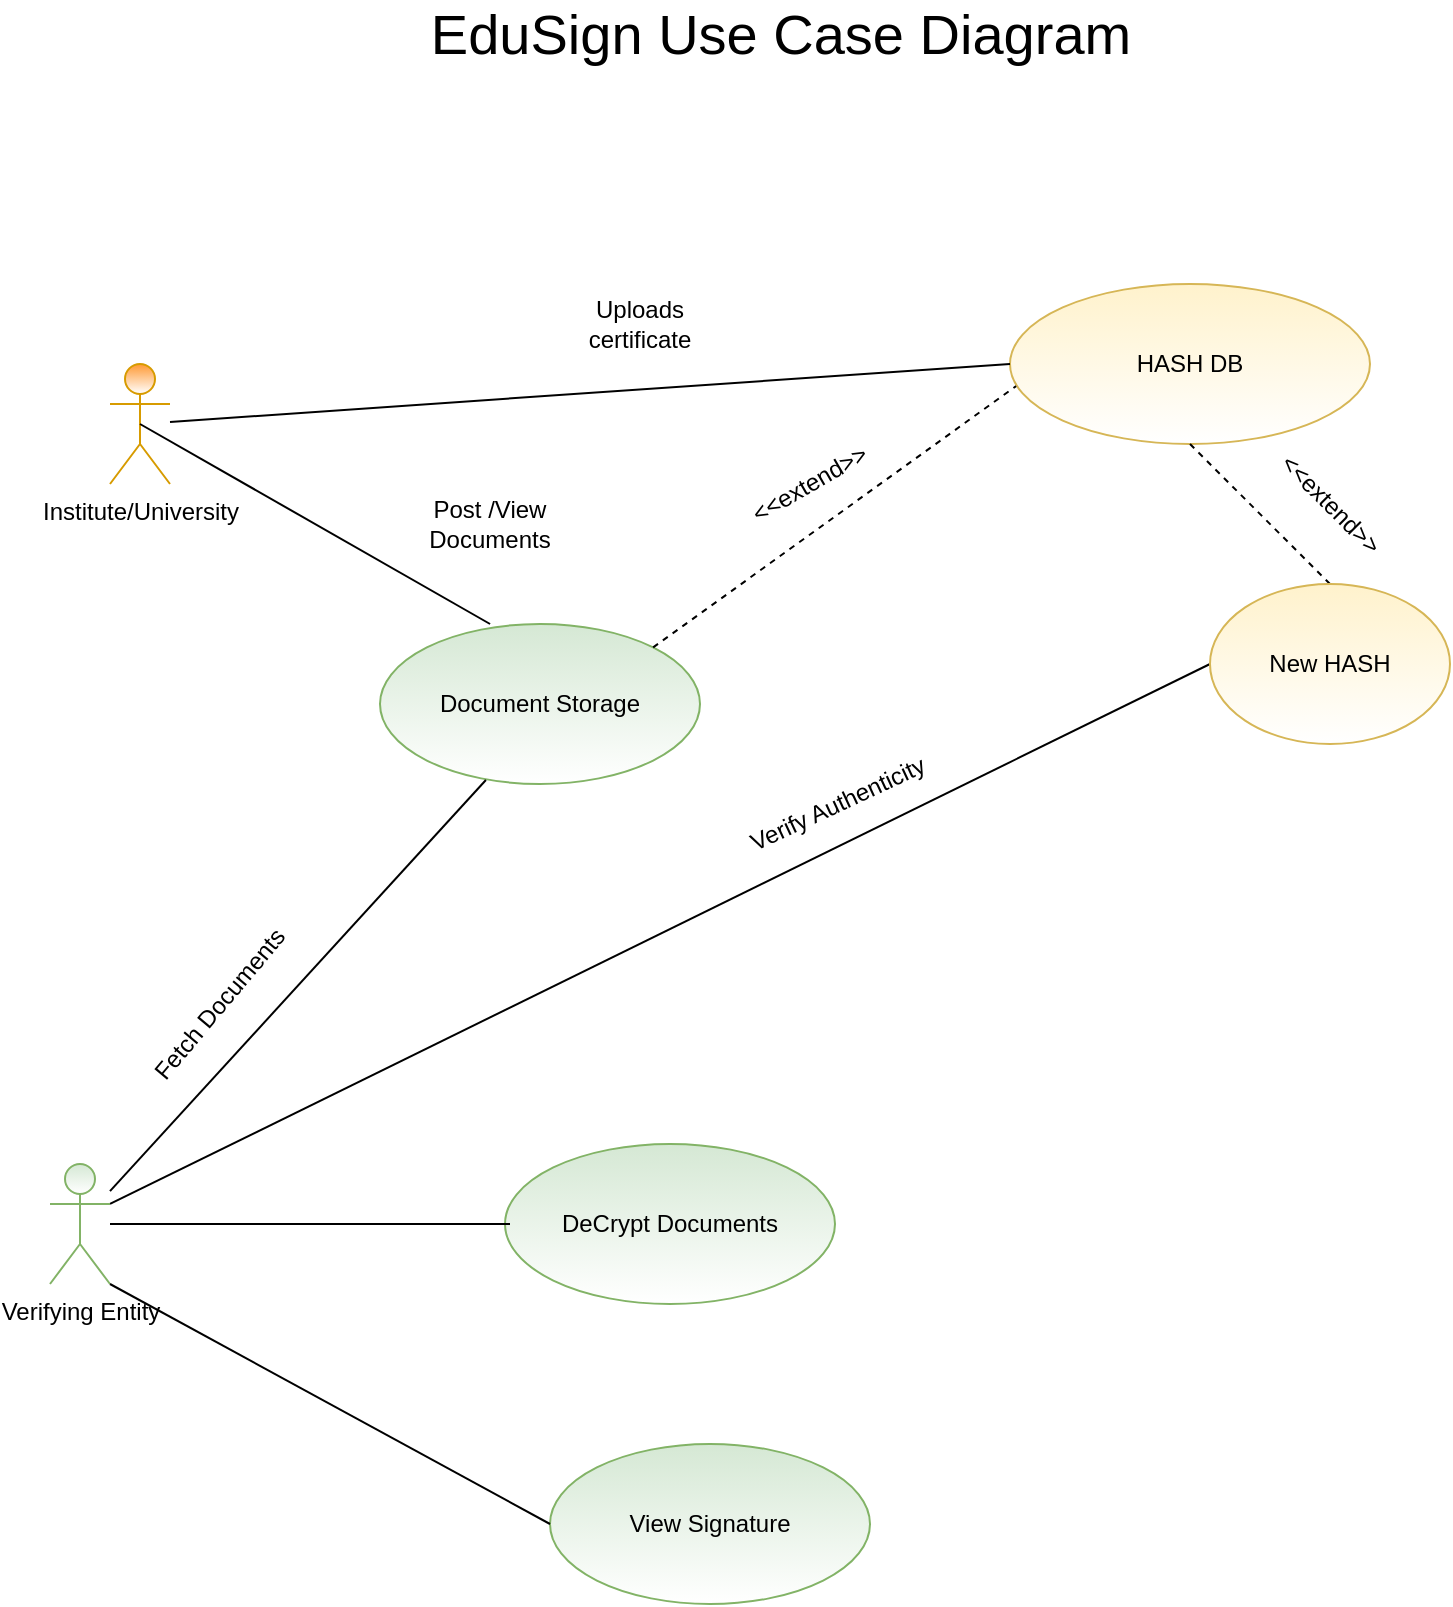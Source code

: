 <mxfile version="12.7.9" type="device" pages="4"><diagram id="_osW3WTzRX-VgJZkNWje" name="Page-1"><mxGraphModel dx="1609" dy="437" grid="1" gridSize="10" guides="1" tooltips="1" connect="1" arrows="1" fold="1" page="1" pageScale="1" pageWidth="827" pageHeight="1169" math="0" shadow="0"><root><mxCell id="0"/><mxCell id="1" parent="0"/><mxCell id="pSor9TjA0f9D4YMPtBVh-16" value="" style="endArrow=none;html=1;entryX=1;entryY=0.333;entryDx=0;entryDy=0;entryPerimeter=0;exitX=0;exitY=0.5;exitDx=0;exitDy=0;" parent="1" source="1MUd4h6vs6kMVve4LbgP-9" target="pSor9TjA0f9D4YMPtBVh-1" edge="1"><mxGeometry width="50" height="50" relative="1" as="geometry"><mxPoint x="760" y="460" as="sourcePoint"/><mxPoint x="260" y="140" as="targetPoint"/></mxGeometry></mxCell><mxCell id="pSor9TjA0f9D4YMPtBVh-1" value="Verifying Entity" style="shape=umlActor;verticalLabelPosition=bottom;labelBackgroundColor=#ffffff;verticalAlign=top;html=1;outlineConnect=0;fillColor=#d5e8d4;strokeColor=#82b366;gradientColor=#ffffff;" parent="1" vertex="1"><mxGeometry x="20" y="670" width="30" height="60" as="geometry"/></mxCell><mxCell id="pSor9TjA0f9D4YMPtBVh-2" value="Institute/University" style="shape=umlActor;verticalLabelPosition=bottom;labelBackgroundColor=#ffffff;verticalAlign=top;html=1;outlineConnect=0;fillColor=#FF9933;strokeColor=#d79b00;gradientColor=#ffffff;" parent="1" vertex="1"><mxGeometry x="50" y="270" width="30" height="60" as="geometry"/></mxCell><mxCell id="pSor9TjA0f9D4YMPtBVh-4" value="" style="ellipse;whiteSpace=wrap;html=1;fillColor=#d5e8d4;strokeColor=#82b366;gradientColor=#ffffff;" parent="1" vertex="1"><mxGeometry x="185" y="400" width="160" height="80" as="geometry"/></mxCell><mxCell id="pSor9TjA0f9D4YMPtBVh-6" value="" style="endArrow=none;html=1;entryX=0.331;entryY=0.975;entryDx=0;entryDy=0;entryPerimeter=0;" parent="1" source="pSor9TjA0f9D4YMPtBVh-1" target="pSor9TjA0f9D4YMPtBVh-4" edge="1"><mxGeometry width="50" height="50" relative="1" as="geometry"><mxPoint x="130" y="200" as="sourcePoint"/><mxPoint x="180" y="150" as="targetPoint"/></mxGeometry></mxCell><mxCell id="pSor9TjA0f9D4YMPtBVh-7" value="" style="endArrow=none;html=1;exitX=0.5;exitY=0.5;exitDx=0;exitDy=0;exitPerimeter=0;entryX=0.344;entryY=0;entryDx=0;entryDy=0;entryPerimeter=0;" parent="1" source="pSor9TjA0f9D4YMPtBVh-2" target="pSor9TjA0f9D4YMPtBVh-4" edge="1"><mxGeometry width="50" height="50" relative="1" as="geometry"><mxPoint x="90" y="410" as="sourcePoint"/><mxPoint x="180" y="230" as="targetPoint"/></mxGeometry></mxCell><mxCell id="pSor9TjA0f9D4YMPtBVh-8" value="Document Storage" style="text;html=1;strokeColor=none;fillColor=none;align=center;verticalAlign=middle;whiteSpace=wrap;rounded=0;" parent="1" vertex="1"><mxGeometry x="210" y="430" width="110" height="20" as="geometry"/></mxCell><mxCell id="pSor9TjA0f9D4YMPtBVh-9" value="Fetch Documents" style="text;html=1;strokeColor=none;fillColor=none;align=center;verticalAlign=middle;whiteSpace=wrap;rounded=0;rotation=-50;" parent="1" vertex="1"><mxGeometry x="35" y="580" width="140" height="20" as="geometry"/></mxCell><mxCell id="pSor9TjA0f9D4YMPtBVh-10" value="Post /View Documents" style="text;html=1;strokeColor=none;fillColor=none;align=center;verticalAlign=middle;whiteSpace=wrap;rounded=0;" parent="1" vertex="1"><mxGeometry x="180" y="340" width="120" height="20" as="geometry"/></mxCell><mxCell id="pSor9TjA0f9D4YMPtBVh-17" value="Verify Authenticity" style="text;html=1;strokeColor=none;fillColor=none;align=center;verticalAlign=middle;whiteSpace=wrap;rounded=0;rotation=-25;" parent="1" vertex="1"><mxGeometry x="354" y="480" width="120" height="20" as="geometry"/></mxCell><mxCell id="pSor9TjA0f9D4YMPtBVh-18" value="HASH DB" style="ellipse;whiteSpace=wrap;html=1;fillColor=#fff2cc;strokeColor=#d6b656;gradientColor=#ffffff;" parent="1" vertex="1"><mxGeometry x="500" y="230" width="180" height="80" as="geometry"/></mxCell><mxCell id="pSor9TjA0f9D4YMPtBVh-21" value="" style="endArrow=none;dashed=1;html=1;exitX=1;exitY=0;exitDx=0;exitDy=0;entryX=0.017;entryY=0.638;entryDx=0;entryDy=0;entryPerimeter=0;" parent="1" source="pSor9TjA0f9D4YMPtBVh-4" target="pSor9TjA0f9D4YMPtBVh-18" edge="1"><mxGeometry width="50" height="50" relative="1" as="geometry"><mxPoint x="330" y="320" as="sourcePoint"/><mxPoint x="420" y="279" as="targetPoint"/></mxGeometry></mxCell><mxCell id="pSor9TjA0f9D4YMPtBVh-22" value="&amp;lt;&amp;lt;extend&amp;gt;&amp;gt;" style="text;html=1;align=center;verticalAlign=middle;resizable=0;points=[];autosize=1;rotation=45;" parent="1" vertex="1"><mxGeometry x="620" y="330" width="80" height="20" as="geometry"/></mxCell><mxCell id="pSor9TjA0f9D4YMPtBVh-23" value="" style="endArrow=none;html=1;entryX=0;entryY=0.5;entryDx=0;entryDy=0;" parent="1" source="pSor9TjA0f9D4YMPtBVh-2" target="pSor9TjA0f9D4YMPtBVh-18" edge="1"><mxGeometry width="50" height="50" relative="1" as="geometry"><mxPoint x="90" y="420" as="sourcePoint"/><mxPoint x="250" y="420" as="targetPoint"/></mxGeometry></mxCell><mxCell id="pSor9TjA0f9D4YMPtBVh-24" value="Uploads certificate" style="text;html=1;strokeColor=none;fillColor=none;align=center;verticalAlign=middle;whiteSpace=wrap;rounded=0;rotation=0;" parent="1" vertex="1"><mxGeometry x="270" y="240" width="90" height="20" as="geometry"/></mxCell><mxCell id="pSor9TjA0f9D4YMPtBVh-26" value="" style="endArrow=none;dashed=1;html=1;entryX=0.5;entryY=1;entryDx=0;entryDy=0;exitX=0.5;exitY=0;exitDx=0;exitDy=0;" parent="1" source="1MUd4h6vs6kMVve4LbgP-9" target="pSor9TjA0f9D4YMPtBVh-18" edge="1"><mxGeometry width="50" height="50" relative="1" as="geometry"><mxPoint x="300" y="200" as="sourcePoint"/><mxPoint x="622.98" y="598" as="targetPoint"/></mxGeometry></mxCell><mxCell id="pSor9TjA0f9D4YMPtBVh-28" value="&amp;lt;&amp;lt;extend&amp;gt;&amp;gt;" style="text;html=1;strokeColor=none;fillColor=none;align=center;verticalAlign=middle;whiteSpace=wrap;rounded=0;rotation=-30;" parent="1" vertex="1"><mxGeometry x="380" y="320" width="40" height="20" as="geometry"/></mxCell><mxCell id="pSor9TjA0f9D4YMPtBVh-49" value="" style="ellipse;whiteSpace=wrap;html=1;fillColor=#d5e8d4;strokeColor=#82b366;gradientColor=#ffffff;" parent="1" vertex="1"><mxGeometry x="247.5" y="660" width="165" height="80" as="geometry"/></mxCell><mxCell id="pSor9TjA0f9D4YMPtBVh-50" value="DeCrypt Documents" style="text;html=1;strokeColor=none;fillColor=none;align=center;verticalAlign=middle;whiteSpace=wrap;rounded=0;" parent="1" vertex="1"><mxGeometry x="250" y="690" width="160" height="20" as="geometry"/></mxCell><mxCell id="pSor9TjA0f9D4YMPtBVh-51" value="" style="endArrow=none;html=1;entryX=0;entryY=0.5;entryDx=0;entryDy=0;" parent="1" source="pSor9TjA0f9D4YMPtBVh-1" target="pSor9TjA0f9D4YMPtBVh-50" edge="1"><mxGeometry width="50" height="50" relative="1" as="geometry"><mxPoint x="120" y="750" as="sourcePoint"/><mxPoint x="170" y="700" as="targetPoint"/></mxGeometry></mxCell><mxCell id="pSor9TjA0f9D4YMPtBVh-54" value="" style="ellipse;whiteSpace=wrap;html=1;fillColor=#d5e8d4;strokeColor=#82b366;gradientColor=#ffffff;" parent="1" vertex="1"><mxGeometry x="270" y="810" width="160" height="80" as="geometry"/></mxCell><mxCell id="pSor9TjA0f9D4YMPtBVh-55" value="View Signature" style="text;html=1;strokeColor=none;fillColor=none;align=center;verticalAlign=middle;whiteSpace=wrap;rounded=0;" parent="1" vertex="1"><mxGeometry x="280" y="840" width="140" height="20" as="geometry"/></mxCell><mxCell id="pSor9TjA0f9D4YMPtBVh-57" value="" style="endArrow=none;html=1;exitX=1;exitY=1;exitDx=0;exitDy=0;exitPerimeter=0;entryX=0;entryY=0.5;entryDx=0;entryDy=0;" parent="1" source="pSor9TjA0f9D4YMPtBVh-1" target="pSor9TjA0f9D4YMPtBVh-54" edge="1"><mxGeometry width="50" height="50" relative="1" as="geometry"><mxPoint x="130" y="840" as="sourcePoint"/><mxPoint x="180" y="790" as="targetPoint"/></mxGeometry></mxCell><mxCell id="1MUd4h6vs6kMVve4LbgP-6" value="&lt;font style=&quot;font-size: 28px&quot;&gt;EduSign Use Case Diagram&lt;/font&gt;" style="text;html=1;align=center;verticalAlign=middle;resizable=0;points=[];autosize=1;" parent="1" vertex="1"><mxGeometry x="200" y="90" width="370" height="30" as="geometry"/></mxCell><mxCell id="1MUd4h6vs6kMVve4LbgP-9" value="New HASH" style="ellipse;whiteSpace=wrap;html=1;fillColor=#fff2cc;strokeColor=#d6b656;gradientColor=#ffffff;" parent="1" vertex="1"><mxGeometry x="600" y="380" width="120" height="80" as="geometry"/></mxCell></root></mxGraphModel></diagram><diagram name="Page-1" id="_weCE_HfdNLAAfiNFMEu"><mxGraphModel dx="932" dy="559" grid="1" gridSize="10" guides="1" tooltips="1" connect="1" arrows="1" fold="1" page="1" pageScale="1" pageWidth="827" pageHeight="1169" background="#ffffff" math="0" shadow="0"><root><mxCell id="0"/><mxCell id="1" parent="0"/><mxCell id="6e0c8c40b5770093-6" value="" style="group" parent="1" vertex="1" connectable="0"><mxGeometry x="465.5" y="174.5" width="130" height="70" as="geometry"/></mxCell><mxCell id="6e0c8c40b5770093-4" value="package" style="shape=folder;fontStyle=1;spacingTop=10;tabWidth=50;tabHeight=17;tabPosition=left;html=1;rounded=0;shadow=0;comic=0;labelBackgroundColor=none;strokeWidth=1;fontFamily=Verdana;fontSize=10;align=center;" parent="6e0c8c40b5770093-6" vertex="1"><mxGeometry width="130" height="70" as="geometry"/></mxCell><mxCell id="6e0c8c40b5770093-5" value="" style="triangle;whiteSpace=wrap;html=1;rounded=0;shadow=0;comic=0;labelBackgroundColor=none;strokeWidth=1;fontFamily=Verdana;fontSize=10;align=center;rotation=-90;" parent="6e0c8c40b5770093-6" vertex="1"><mxGeometry x="100" y="25" width="15" height="20" as="geometry"/></mxCell><mxCell id="6e0c8c40b5770093-7" value="" style="group" parent="1" vertex="1" connectable="0"><mxGeometry x="765.5" y="174.5" width="130" height="70" as="geometry"/></mxCell><mxCell id="6e0c8c40b5770093-8" value="package" style="shape=folder;fontStyle=1;spacingTop=10;tabWidth=50;tabHeight=17;tabPosition=left;html=1;rounded=0;shadow=0;comic=0;labelBackgroundColor=none;strokeWidth=1;fontFamily=Verdana;fontSize=10;align=center;" parent="6e0c8c40b5770093-7" vertex="1"><mxGeometry width="130" height="70" as="geometry"/></mxCell><mxCell id="6e0c8c40b5770093-9" value="" style="triangle;whiteSpace=wrap;html=1;rounded=0;shadow=0;comic=0;labelBackgroundColor=none;strokeWidth=1;fontFamily=Verdana;fontSize=10;align=center;rotation=-90;" parent="6e0c8c40b5770093-7" vertex="1"><mxGeometry x="100" y="25" width="15" height="20" as="geometry"/></mxCell><mxCell id="6e0c8c40b5770093-18" value="" style="group" parent="1" vertex="1" connectable="0"><mxGeometry x="361.5" y="294.5" width="280" height="130" as="geometry"/></mxCell><mxCell id="6e0c8c40b5770093-11" value="" style="shape=folder;fontStyle=1;spacingTop=10;tabWidth=123;tabHeight=24;tabPosition=left;html=1;rounded=0;shadow=0;comic=0;labelBackgroundColor=none;strokeWidth=1;fontFamily=Verdana;fontSize=10;align=center;" parent="6e0c8c40b5770093-18" vertex="1"><mxGeometry width="280" height="130" as="geometry"/></mxCell><mxCell id="6e0c8c40b5770093-13" value="" style="triangle;whiteSpace=wrap;html=1;rounded=0;shadow=0;comic=0;labelBackgroundColor=none;strokeWidth=1;fontFamily=Verdana;fontSize=10;align=center;rotation=-90;" parent="6e0c8c40b5770093-18" vertex="1"><mxGeometry x="96" y="2" width="15" height="20" as="geometry"/></mxCell><mxCell id="6e0c8c40b5770093-15" value="package" style="shape=folder;fontStyle=1;spacingTop=10;tabWidth=50;tabHeight=17;tabPosition=left;html=1;rounded=0;shadow=0;comic=0;labelBackgroundColor=none;strokeWidth=1;fontFamily=Verdana;fontSize=10;align=center;" parent="6e0c8c40b5770093-18" vertex="1"><mxGeometry x="18" y="40" width="112" height="70" as="geometry"/></mxCell><mxCell id="6e0c8c40b5770093-17" value="package" style="shape=folder;fontStyle=1;spacingTop=10;tabWidth=50;tabHeight=17;tabPosition=left;html=1;rounded=0;shadow=0;comic=0;labelBackgroundColor=none;strokeWidth=1;fontFamily=Verdana;fontSize=10;align=center;" parent="6e0c8c40b5770093-18" vertex="1"><mxGeometry x="148" y="40" width="112" height="70" as="geometry"/></mxCell><mxCell id="6e0c8c40b5770093-19" value="" style="group" parent="1" vertex="1" connectable="0"><mxGeometry x="685.5" y="298.5" width="280" height="130" as="geometry"/></mxCell><mxCell id="6e0c8c40b5770093-20" value="" style="shape=folder;fontStyle=1;spacingTop=10;tabWidth=123;tabHeight=24;tabPosition=left;html=1;rounded=0;shadow=0;comic=0;labelBackgroundColor=none;strokeWidth=1;fontFamily=Verdana;fontSize=10;align=center;" parent="6e0c8c40b5770093-19" vertex="1"><mxGeometry width="280" height="130" as="geometry"/></mxCell><mxCell id="6e0c8c40b5770093-21" value="" style="triangle;whiteSpace=wrap;html=1;rounded=0;shadow=0;comic=0;labelBackgroundColor=none;strokeWidth=1;fontFamily=Verdana;fontSize=10;align=center;rotation=-90;" parent="6e0c8c40b5770093-19" vertex="1"><mxGeometry x="96" y="2" width="15" height="20" as="geometry"/></mxCell><mxCell id="6e0c8c40b5770093-22" value="package" style="shape=folder;fontStyle=1;spacingTop=10;tabWidth=50;tabHeight=17;tabPosition=left;html=1;rounded=0;shadow=0;comic=0;labelBackgroundColor=none;strokeWidth=1;fontFamily=Verdana;fontSize=10;align=center;" parent="6e0c8c40b5770093-19" vertex="1"><mxGeometry x="18" y="40" width="112" height="70" as="geometry"/></mxCell><mxCell id="6e0c8c40b5770093-23" value="package" style="shape=folder;fontStyle=1;spacingTop=10;tabWidth=50;tabHeight=17;tabPosition=left;html=1;rounded=0;shadow=0;comic=0;labelBackgroundColor=none;strokeWidth=1;fontFamily=Verdana;fontSize=10;align=center;" parent="6e0c8c40b5770093-19" vertex="1"><mxGeometry x="148" y="40" width="112" height="70" as="geometry"/></mxCell><mxCell id="6e0c8c40b5770093-30" value="" style="group" parent="1" vertex="1" connectable="0"><mxGeometry x="1045.5" y="294.5" width="230" height="480" as="geometry"/></mxCell><mxCell id="6e0c8c40b5770093-24" value="" style="group" parent="6e0c8c40b5770093-30" vertex="1" connectable="0"><mxGeometry width="230" height="480" as="geometry"/></mxCell><mxCell id="6e0c8c40b5770093-25" value="" style="shape=folder;fontStyle=1;spacingTop=10;tabWidth=123;tabHeight=24;tabPosition=left;html=1;rounded=0;shadow=0;comic=0;labelBackgroundColor=none;strokeWidth=1;fontFamily=Verdana;fontSize=10;align=center;" parent="6e0c8c40b5770093-24" vertex="1"><mxGeometry width="230" height="480" as="geometry"/></mxCell><mxCell id="6e0c8c40b5770093-29" value="" style="triangle;whiteSpace=wrap;html=1;rounded=0;shadow=0;comic=0;labelBackgroundColor=none;strokeWidth=1;fontFamily=Verdana;fontSize=10;align=center;rotation=-90;" parent="6e0c8c40b5770093-24" vertex="1"><mxGeometry x="100" y="2" width="15" height="20" as="geometry"/></mxCell><mxCell id="6e0c8c40b5770093-27" value="package" style="shape=folder;fontStyle=1;spacingTop=10;tabWidth=50;tabHeight=17;tabPosition=left;html=1;rounded=0;shadow=0;comic=0;labelBackgroundColor=none;strokeWidth=1;fontFamily=Verdana;fontSize=10;align=center;" parent="6e0c8c40b5770093-24" vertex="1"><mxGeometry x="59" y="79" width="112" height="70" as="geometry"/></mxCell><mxCell id="6e0c8c40b5770093-31" value="package" style="shape=folder;fontStyle=1;spacingTop=10;tabWidth=50;tabHeight=17;tabPosition=left;html=1;rounded=0;shadow=0;comic=0;labelBackgroundColor=none;strokeWidth=1;fontFamily=Verdana;fontSize=10;align=center;" parent="6e0c8c40b5770093-24" vertex="1"><mxGeometry x="59" y="205" width="112" height="70" as="geometry"/></mxCell><mxCell id="6e0c8c40b5770093-28" value="package" style="shape=folder;fontStyle=1;spacingTop=10;tabWidth=50;tabHeight=17;tabPosition=left;html=1;rounded=0;shadow=0;comic=0;labelBackgroundColor=none;strokeWidth=1;fontFamily=Verdana;fontSize=10;align=center;" parent="6e0c8c40b5770093-24" vertex="1"><mxGeometry x="59" y="340" width="112" height="70" as="geometry"/></mxCell><mxCell id="6e0c8c40b5770093-67" style="edgeStyle=none;rounded=0;html=1;entryX=0.43;entryY=0.173;entryPerimeter=0;dashed=1;labelBackgroundColor=none;startFill=0;endArrow=open;endFill=0;endSize=10;fontFamily=Verdana;fontSize=10;" parent="1" target="6e0c8c40b5770093-47" edge="1"><mxGeometry relative="1" as="geometry"><mxPoint x="696.969" y="714.5" as="sourcePoint"/></mxGeometry></mxCell><mxCell id="6e0c8c40b5770093-71" style="edgeStyle=elbowEdgeStyle;rounded=0;html=1;dashed=1;labelBackgroundColor=none;startFill=0;endArrow=open;endFill=0;endSize=10;fontFamily=Verdana;fontSize=10;elbow=vertical;" parent="1" target="6e0c8c40b5770093-25" edge="1"><mxGeometry relative="1" as="geometry"><mxPoint x="955.5" y="594.667" as="sourcePoint"/></mxGeometry></mxCell><mxCell id="6e0c8c40b5770093-64" style="edgeStyle=elbowEdgeStyle;rounded=0;html=1;entryX=0.559;entryY=0.251;entryPerimeter=0;dashed=1;labelBackgroundColor=none;startFill=0;endArrow=open;endFill=0;endSize=10;fontFamily=Verdana;fontSize=10;" parent="1" source="6e0c8c40b5770093-42" target="6e0c8c40b5770093-44" edge="1"><mxGeometry relative="1" as="geometry"/></mxCell><mxCell id="6e0c8c40b5770093-65" style="edgeStyle=none;rounded=0;html=1;dashed=1;labelBackgroundColor=none;startFill=0;endArrow=open;endFill=0;endSize=10;fontFamily=Verdana;fontSize=10;entryX=-0.003;entryY=0.411;entryPerimeter=0;" parent="1" source="6e0c8c40b5770093-42" target="6e0c8c40b5770093-45" edge="1"><mxGeometry relative="1" as="geometry"/></mxCell><mxCell id="6e0c8c40b5770093-66" style="edgeStyle=none;rounded=0;html=1;dashed=1;labelBackgroundColor=none;startFill=0;endArrow=open;endFill=0;endSize=10;fontFamily=Verdana;fontSize=10;entryX=1.013;entryY=0.444;entryPerimeter=0;" parent="1" source="6e0c8c40b5770093-42" target="6e0c8c40b5770093-43" edge="1"><mxGeometry relative="1" as="geometry"/></mxCell><mxCell id="6e0c8c40b5770093-42" value="package" style="shape=folder;fontStyle=1;spacingTop=10;tabWidth=50;tabHeight=17;tabPosition=left;html=1;rounded=0;shadow=0;comic=0;labelBackgroundColor=none;strokeColor=#000000;strokeWidth=1;fillColor=#ffffff;fontFamily=Verdana;fontSize=10;fontColor=#000000;align=center;" parent="1" vertex="1"><mxGeometry x="647.5" y="524.5" width="112" height="70" as="geometry"/></mxCell><mxCell id="6e0c8c40b5770093-43" value="package" style="shape=folder;fontStyle=1;spacingTop=10;tabWidth=50;tabHeight=17;tabPosition=left;html=1;rounded=0;shadow=0;comic=0;labelBackgroundColor=none;strokeColor=#000000;strokeWidth=1;fillColor=#ffffff;fontFamily=Verdana;fontSize=10;fontColor=#000000;align=center;" parent="1" vertex="1"><mxGeometry x="483.5" y="624.5" width="112" height="70" as="geometry"/></mxCell><mxCell id="6e0c8c40b5770093-44" value="package" style="shape=folder;fontStyle=1;spacingTop=10;tabWidth=50;tabHeight=17;tabPosition=left;html=1;rounded=0;shadow=0;comic=0;labelBackgroundColor=none;strokeColor=#000000;strokeWidth=1;fillColor=#ffffff;fontFamily=Verdana;fontSize=10;fontColor=#000000;align=center;" parent="1" vertex="1"><mxGeometry x="647.5" y="624.5" width="112" height="70" as="geometry"/></mxCell><mxCell id="6e0c8c40b5770093-45" value="package" style="shape=folder;fontStyle=1;spacingTop=10;tabWidth=50;tabHeight=17;tabPosition=left;html=1;rounded=0;shadow=0;comic=0;labelBackgroundColor=none;strokeColor=#000000;strokeWidth=1;fillColor=#ffffff;fontFamily=Verdana;fontSize=10;fontColor=#000000;align=center;" parent="1" vertex="1"><mxGeometry x="799.5" y="624.5" width="112" height="70" as="geometry"/></mxCell><mxCell id="6e0c8c40b5770093-68" style="edgeStyle=elbowEdgeStyle;rounded=0;html=1;entryX=0.628;entryY=0.26;entryPerimeter=0;dashed=1;labelBackgroundColor=none;startFill=0;endArrow=open;endFill=0;endSize=10;fontFamily=Verdana;fontSize=10;" parent="1" source="6e0c8c40b5770093-47" target="6e0c8c40b5770093-53" edge="1"><mxGeometry relative="1" as="geometry"/></mxCell><mxCell id="6e0c8c40b5770093-69" style="edgeStyle=elbowEdgeStyle;rounded=0;html=1;entryX=0.643;entryY=0.246;entryPerimeter=0;dashed=1;labelBackgroundColor=none;startFill=0;endArrow=open;endFill=0;endSize=10;fontFamily=Verdana;fontSize=10;" parent="1" source="6e0c8c40b5770093-47" target="6e0c8c40b5770093-56" edge="1"><mxGeometry relative="1" as="geometry"/></mxCell><mxCell id="6e0c8c40b5770093-70" style="edgeStyle=none;rounded=0;html=1;dashed=1;labelBackgroundColor=none;startFill=0;endArrow=open;endFill=0;endSize=10;fontFamily=Verdana;fontSize=10;exitX=1.003;exitY=0.363;exitPerimeter=0;" parent="1" source="6e0c8c40b5770093-47" target="6e0c8c40b5770093-25" edge="1"><mxGeometry relative="1" as="geometry"/></mxCell><mxCell id="6e0c8c40b5770093-47" value="" style="shape=folder;fontStyle=1;spacingTop=10;tabWidth=123;tabHeight=24;tabPosition=left;html=1;rounded=0;shadow=0;comic=0;labelBackgroundColor=none;strokeWidth=1;fontFamily=Verdana;fontSize=10;align=center;" parent="1" vertex="1"><mxGeometry x="553.5" y="774.5" width="332" height="130" as="geometry"/></mxCell><mxCell id="6e0c8c40b5770093-48" value="" style="triangle;whiteSpace=wrap;html=1;rounded=0;shadow=0;comic=0;labelBackgroundColor=none;strokeWidth=1;fontFamily=Verdana;fontSize=10;align=center;rotation=-90;" parent="1" vertex="1"><mxGeometry x="649.5" y="776.5" width="15" height="20" as="geometry"/></mxCell><mxCell id="6e0c8c40b5770093-49" value="package" style="shape=folder;fontStyle=1;spacingTop=10;tabWidth=50;tabHeight=17;tabPosition=left;html=1;rounded=0;shadow=0;comic=0;labelBackgroundColor=none;strokeWidth=1;fontFamily=Verdana;fontSize=10;align=center;" parent="1" vertex="1"><mxGeometry x="571.5" y="814.5" width="112" height="70" as="geometry"/></mxCell><mxCell id="6e0c8c40b5770093-50" value="package" style="shape=folder;fontStyle=1;spacingTop=10;tabWidth=50;tabHeight=17;tabPosition=left;html=1;rounded=0;shadow=0;comic=0;labelBackgroundColor=none;strokeWidth=1;fontFamily=Verdana;fontSize=10;align=center;" parent="1" vertex="1"><mxGeometry x="740.5" y="814.5" width="112" height="70" as="geometry"/></mxCell><mxCell id="6e0c8c40b5770093-51" value="" style="triangle;whiteSpace=wrap;html=1;rounded=0;shadow=0;comic=0;labelBackgroundColor=none;strokeColor=#000000;strokeWidth=1;fillColor=#ffffff;fontFamily=Verdana;fontSize=10;fontColor=#000000;align=center;rotation=-90;" parent="1" vertex="1"><mxGeometry x="538.5" y="476.5" width="15" height="20" as="geometry"/></mxCell><mxCell id="6e0c8c40b5770093-52" value="" style="group" parent="1" vertex="1" connectable="0"><mxGeometry x="576.5" y="954.569" width="130" height="70" as="geometry"/></mxCell><mxCell id="6e0c8c40b5770093-53" value="package" style="shape=folder;fontStyle=1;spacingTop=10;tabWidth=50;tabHeight=17;tabPosition=left;html=1;rounded=0;shadow=0;comic=0;labelBackgroundColor=none;strokeWidth=1;fontFamily=Verdana;fontSize=10;align=center;" parent="6e0c8c40b5770093-52" vertex="1"><mxGeometry width="130" height="70" as="geometry"/></mxCell><mxCell id="6e0c8c40b5770093-54" value="" style="triangle;whiteSpace=wrap;html=1;rounded=0;shadow=0;comic=0;labelBackgroundColor=none;strokeWidth=1;fontFamily=Verdana;fontSize=10;align=center;rotation=-90;" parent="6e0c8c40b5770093-52" vertex="1"><mxGeometry x="100" y="25" width="15" height="20" as="geometry"/></mxCell><mxCell id="6e0c8c40b5770093-55" value="" style="group" parent="1" vertex="1" connectable="0"><mxGeometry x="743.5" y="954.569" width="130" height="70" as="geometry"/></mxCell><mxCell id="6e0c8c40b5770093-56" value="package" style="shape=folder;fontStyle=1;spacingTop=10;tabWidth=50;tabHeight=17;tabPosition=left;html=1;rounded=0;shadow=0;comic=0;labelBackgroundColor=none;strokeWidth=1;fontFamily=Verdana;fontSize=10;align=center;" parent="6e0c8c40b5770093-55" vertex="1"><mxGeometry width="130" height="70" as="geometry"/></mxCell><mxCell id="6e0c8c40b5770093-57" value="" style="triangle;whiteSpace=wrap;html=1;rounded=0;shadow=0;comic=0;labelBackgroundColor=none;strokeWidth=1;fontFamily=Verdana;fontSize=10;align=center;rotation=-90;" parent="6e0c8c40b5770093-55" vertex="1"><mxGeometry x="100" y="25" width="15" height="20" as="geometry"/></mxCell><mxCell id="6e0c8c40b5770093-58" style="rounded=0;html=1;dashed=1;labelBackgroundColor=none;startFill=0;endArrow=open;endFill=0;endSize=10;fontFamily=Verdana;fontSize=10;entryX=0.592;entryY=0.2;entryPerimeter=0;edgeStyle=elbowEdgeStyle;" parent="1" source="6e0c8c40b5770093-4" target="6e0c8c40b5770093-11" edge="1"><mxGeometry relative="1" as="geometry"/></mxCell><mxCell id="6e0c8c40b5770093-59" style="rounded=0;html=1;dashed=1;labelBackgroundColor=none;startFill=0;endArrow=open;endFill=0;endSize=10;fontFamily=Verdana;fontSize=10;entryX=0.592;entryY=0.2;entryPerimeter=0;edgeStyle=elbowEdgeStyle;" parent="1" edge="1"><mxGeometry relative="1" as="geometry"><mxPoint x="843.328" y="244.5" as="sourcePoint"/><mxPoint x="843.328" y="320.845" as="targetPoint"/></mxGeometry></mxCell><mxCell id="6e0c8c40b5770093-60" style="rounded=0;html=1;entryX=0.452;entryY=0.1;entryPerimeter=0;dashed=1;labelBackgroundColor=none;startFill=0;endArrow=open;endFill=0;endSize=10;fontFamily=Verdana;fontSize=10;" parent="1" source="6e0c8c40b5770093-11" edge="1"><mxGeometry relative="1" as="geometry"><mxPoint x="673.28" y="498.5" as="targetPoint"/></mxGeometry></mxCell><mxCell id="6e0c8c40b5770093-61" style="edgeStyle=none;rounded=0;html=1;entryX=0.69;entryY=0.102;entryPerimeter=0;dashed=1;labelBackgroundColor=none;startFill=0;endArrow=open;endFill=0;endSize=10;fontFamily=Verdana;fontSize=10;" parent="1" source="6e0c8c40b5770093-20" edge="1"><mxGeometry relative="1" as="geometry"><mxPoint x="795.85" y="498.98" as="targetPoint"/></mxGeometry></mxCell><mxCell id="6e0c8c40b5770093-62" style="edgeStyle=none;rounded=0;html=1;dashed=1;labelBackgroundColor=none;startFill=0;endArrow=open;endFill=0;endSize=10;fontFamily=Verdana;fontSize=10;exitX=1.002;exitY=0.668;exitPerimeter=0;" parent="1" source="6e0c8c40b5770093-20" target="6e0c8c40b5770093-25" edge="1"><mxGeometry relative="1" as="geometry"/></mxCell><mxCell id="6e0c8c40b5770093-63" style="edgeStyle=orthogonalEdgeStyle;rounded=0;html=1;dashed=1;labelBackgroundColor=none;startFill=0;endArrow=open;endFill=0;endSize=10;fontFamily=Verdana;fontSize=10;" parent="1" source="6e0c8c40b5770093-11" target="6e0c8c40b5770093-25" edge="1"><mxGeometry relative="1" as="geometry"><Array as="points"><mxPoint x="665.5" y="359.5"/><mxPoint x="665.5" y="464.5"/></Array></mxGeometry></mxCell><mxCell id="6e0c8c40b5770093-73" value="&amp;lt;&amp;lt;model&amp;gt;&amp;gt;" style="text;html=1;align=left;verticalAlign=top;spacingTop=-4;fontSize=10;fontFamily=Verdana" parent="1" vertex="1"><mxGeometry x="327.5" y="114.5" width="130" height="20" as="geometry"/></mxCell></root></mxGraphModel></diagram><diagram name="Page-2" id="yrRzio6XJSDocXj4HmB4"><mxGraphModel dx="1331" dy="799" grid="1" gridSize="10" guides="1" tooltips="1" connect="1" arrows="1" fold="1" page="1" pageScale="1" pageWidth="1169" pageHeight="827" math="0" shadow="0"><root><mxCell id="zhphliON9eyEvDySSMZ5-0"/><mxCell id="zhphliON9eyEvDySSMZ5-1" parent="zhphliON9eyEvDySSMZ5-0"/><mxCell id="zhphliON9eyEvDySSMZ5-2" value="Main View Component" style="html=1;fillColor=#fff2cc;strokeColor=#d6b656;" parent="zhphliON9eyEvDySSMZ5-1" vertex="1"><mxGeometry x="494.14" y="20" width="180" height="90" as="geometry"/></mxCell><mxCell id="zhphliON9eyEvDySSMZ5-3" value="" style="shape=component;jettyWidth=8;jettyHeight=4;" parent="zhphliON9eyEvDySSMZ5-2" vertex="1"><mxGeometry x="1" width="20" height="20" relative="1" as="geometry"><mxPoint x="-27" y="7" as="offset"/></mxGeometry></mxCell><mxCell id="zhphliON9eyEvDySSMZ5-8" value="Community" style="html=1;fillColor=#dae8fc;strokeColor=#6c8ebf;" parent="zhphliON9eyEvDySSMZ5-1" vertex="1"><mxGeometry x="950" y="200" width="180" height="90" as="geometry"/></mxCell><mxCell id="zhphliON9eyEvDySSMZ5-9" value="" style="shape=component;jettyWidth=8;jettyHeight=4;" parent="zhphliON9eyEvDySSMZ5-8" vertex="1"><mxGeometry x="1" width="20" height="20" relative="1" as="geometry"><mxPoint x="-27" y="7" as="offset"/></mxGeometry></mxCell><mxCell id="zhphliON9eyEvDySSMZ5-10" value="Users List Component" style="html=1;fillColor=#d5e8d4;strokeColor=#82b366;" parent="zhphliON9eyEvDySSMZ5-1" vertex="1"><mxGeometry x="950" y="320" width="180" height="90" as="geometry"/></mxCell><mxCell id="zhphliON9eyEvDySSMZ5-11" value="" style="shape=component;jettyWidth=8;jettyHeight=4;" parent="zhphliON9eyEvDySSMZ5-10" vertex="1"><mxGeometry x="1" width="20" height="20" relative="1" as="geometry"><mxPoint x="-27" y="7" as="offset"/></mxGeometry></mxCell><mxCell id="zhphliON9eyEvDySSMZ5-12" value="&lt;p style=&quot;margin: 0px ; margin-top: 6px ; text-align: center&quot;&gt;&lt;b&gt;Announcement&lt;/b&gt;&lt;/p&gt;&lt;hr&gt;&lt;p style=&quot;margin: 0px ; margin-left: 8px&quot;&gt;+General Announcement&amp;nbsp;&lt;br&gt;+Internship Announcement&amp;nbsp;&lt;br&gt;+Project Announcement&lt;/p&gt;" style="align=left;overflow=fill;html=1;fillColor=#dae8fc;strokeColor=#6c8ebf;" parent="zhphliON9eyEvDySSMZ5-1" vertex="1"><mxGeometry x="160" y="210" width="180" height="90" as="geometry"/></mxCell><mxCell id="zhphliON9eyEvDySSMZ5-13" value="" style="shape=component;jettyWidth=8;jettyHeight=4;" parent="zhphliON9eyEvDySSMZ5-12" vertex="1"><mxGeometry x="1" width="20" height="20" relative="1" as="geometry"><mxPoint x="-24" y="4" as="offset"/></mxGeometry></mxCell><mxCell id="zhphliON9eyEvDySSMZ5-16" value="&lt;p style=&quot;margin: 0px ; margin-top: 6px ; text-align: center&quot;&gt;&lt;b&gt;D-Spaces&lt;/b&gt;&lt;/p&gt;&lt;hr&gt;&lt;p style=&quot;margin: 0px ; margin-left: 8px&quot;&gt;+Creater:User&lt;br&gt;+Moderator:User&lt;/p&gt;" style="align=left;overflow=fill;html=1;fillColor=#dae8fc;strokeColor=#6c8ebf;" parent="zhphliON9eyEvDySSMZ5-1" vertex="1"><mxGeometry x="670" y="220" width="180" height="90" as="geometry"/></mxCell><mxCell id="zhphliON9eyEvDySSMZ5-17" value="" style="shape=component;jettyWidth=8;jettyHeight=4;" parent="zhphliON9eyEvDySSMZ5-16" vertex="1"><mxGeometry x="1" width="20" height="20" relative="1" as="geometry"><mxPoint x="-24" y="4" as="offset"/></mxGeometry></mxCell><mxCell id="zhphliON9eyEvDySSMZ5-18" value="&lt;p style=&quot;margin: 0px ; margin-top: 6px ; text-align: center&quot;&gt;&lt;b&gt;Comment Section&lt;/b&gt;&lt;/p&gt;&lt;hr&gt;&lt;p style=&quot;margin: 0px ; margin-left: 8px&quot;&gt;+Comment :&amp;nbsp;String&lt;br&gt;+Reply :String&lt;/p&gt;" style="align=left;overflow=fill;html=1;fillColor=#d5e8d4;strokeColor=#82b366;" parent="zhphliON9eyEvDySSMZ5-1" vertex="1"><mxGeometry x="230" y="340" width="180" height="90" as="geometry"/></mxCell><mxCell id="zhphliON9eyEvDySSMZ5-19" value="" style="shape=component;jettyWidth=8;jettyHeight=4;" parent="zhphliON9eyEvDySSMZ5-18" vertex="1"><mxGeometry x="1" width="20" height="20" relative="1" as="geometry"><mxPoint x="-24" y="4" as="offset"/></mxGeometry></mxCell><mxCell id="zhphliON9eyEvDySSMZ5-20" value="&lt;p style=&quot;margin: 0px ; margin-top: 6px ; text-align: center&quot;&gt;&lt;b&gt;&amp;nbsp;Action Button Panel&lt;/b&gt;&lt;/p&gt;&lt;hr&gt;&lt;p style=&quot;margin: 0px ; margin-left: 8px&quot;&gt;+like : Button&lt;br&gt;+Request:Button&amp;nbsp;&amp;nbsp;&lt;/p&gt;&lt;p style=&quot;margin: 0px ; margin-left: 8px&quot;&gt;+Report : Button&amp;nbsp;&lt;/p&gt;" style="align=left;overflow=fill;html=1;fillColor=#d5e8d4;strokeColor=#82b366;" parent="zhphliON9eyEvDySSMZ5-1" vertex="1"><mxGeometry x="30" y="340" width="180" height="90" as="geometry"/></mxCell><mxCell id="zhphliON9eyEvDySSMZ5-21" value="" style="shape=component;jettyWidth=8;jettyHeight=4;" parent="zhphliON9eyEvDySSMZ5-20" vertex="1"><mxGeometry x="1" width="20" height="20" relative="1" as="geometry"><mxPoint x="-24" y="4" as="offset"/></mxGeometry></mxCell><mxCell id="zhphliON9eyEvDySSMZ5-26" value="Description" style="html=1;fillColor=#d5e8d4;strokeColor=#82b366;" parent="zhphliON9eyEvDySSMZ5-1" vertex="1"><mxGeometry x="440" y="340" width="180" height="90" as="geometry"/></mxCell><mxCell id="zhphliON9eyEvDySSMZ5-27" value="" style="shape=component;jettyWidth=8;jettyHeight=4;" parent="zhphliON9eyEvDySSMZ5-26" vertex="1"><mxGeometry x="1" width="20" height="20" relative="1" as="geometry"><mxPoint x="-27" y="7" as="offset"/></mxGeometry></mxCell><mxCell id="zhphliON9eyEvDySSMZ5-28" value="&lt;p style=&quot;margin: 0px ; margin-top: 6px ; text-align: center&quot;&gt;&lt;b&gt;User&lt;/b&gt;&lt;/p&gt;&lt;hr&gt;&lt;p style=&quot;margin: 0px ; margin-left: 8px&quot;&gt;+Branch: String&amp;nbsp;&lt;br&gt;+PassOutYear : Integer&lt;br&gt;+Current Employer:String&amp;nbsp;&amp;nbsp;&lt;br&gt;+Current Designation : String&amp;nbsp;&lt;br&gt;+ProfileImage : Blob&lt;/p&gt;" style="align=left;overflow=fill;html=1;fillColor=#ffe6cc;strokeColor=#d79b00;" parent="zhphliON9eyEvDySSMZ5-1" vertex="1"><mxGeometry x="950" y="440" width="180" height="110" as="geometry"/></mxCell><mxCell id="zhphliON9eyEvDySSMZ5-29" value="" style="shape=component;jettyWidth=8;jettyHeight=4;" parent="zhphliON9eyEvDySSMZ5-28" vertex="1"><mxGeometry x="1" width="20" height="20" relative="1" as="geometry"><mxPoint x="-24" y="4" as="offset"/></mxGeometry></mxCell><mxCell id="zhphliON9eyEvDySSMZ5-30" value="&lt;p style=&quot;margin: 0px ; margin-top: 6px ; text-align: center&quot;&gt;&lt;b&gt;Internship Request&amp;nbsp;&lt;/b&gt;&lt;/p&gt;&lt;hr&gt;&lt;p style=&quot;margin: 0px ; margin-left: 8px&quot;&gt;+RequestBy:User&lt;/p&gt;&lt;p style=&quot;margin: 0px ; margin-left: 8px&quot;&gt;+isApprovedByTPO:Boolean&lt;/p&gt;" style="align=left;overflow=fill;html=1;fillColor=#dae8fc;strokeColor=#6c8ebf;" parent="zhphliON9eyEvDySSMZ5-1" vertex="1"><mxGeometry x="20" y="630" width="180" height="90" as="geometry"/></mxCell><mxCell id="zhphliON9eyEvDySSMZ5-31" value="" style="shape=component;jettyWidth=8;jettyHeight=4;" parent="zhphliON9eyEvDySSMZ5-30" vertex="1"><mxGeometry x="1" width="20" height="20" relative="1" as="geometry"><mxPoint x="-24" y="4" as="offset"/></mxGeometry></mxCell><mxCell id="zhphliON9eyEvDySSMZ5-32" value="&lt;p style=&quot;margin: 0px ; margin-top: 6px ; text-align: center&quot;&gt;&lt;b&gt;Project Request&amp;nbsp;&amp;nbsp;&lt;/b&gt;&lt;/p&gt;&lt;hr&gt;&lt;p style=&quot;margin: 0px ; margin-left: 8px&quot;&gt;+RequestBy:User&lt;/p&gt;&lt;p style=&quot;margin: 0px ; margin-left: 8px&quot;&gt;+RequestFor: Announcement&lt;/p&gt;" style="align=left;overflow=fill;html=1;fillColor=#dae8fc;strokeColor=#6c8ebf;" parent="zhphliON9eyEvDySSMZ5-1" vertex="1"><mxGeometry x="240" y="630" width="180" height="90" as="geometry"/></mxCell><mxCell id="zhphliON9eyEvDySSMZ5-33" value="" style="shape=component;jettyWidth=8;jettyHeight=4;" parent="zhphliON9eyEvDySSMZ5-32" vertex="1"><mxGeometry x="1" width="20" height="20" relative="1" as="geometry"><mxPoint x="-24" y="4" as="offset"/></mxGeometry></mxCell><mxCell id="zhphliON9eyEvDySSMZ5-39" value="Notification" style="html=1;fillColor=#fff2cc;strokeColor=#d6b656;" parent="zhphliON9eyEvDySSMZ5-1" vertex="1"><mxGeometry x="620" y="490" width="180" height="90" as="geometry"/></mxCell><mxCell id="zhphliON9eyEvDySSMZ5-40" value="" style="shape=component;jettyWidth=8;jettyHeight=4;" parent="zhphliON9eyEvDySSMZ5-39" vertex="1"><mxGeometry x="1" width="20" height="20" relative="1" as="geometry"><mxPoint x="-27" y="7" as="offset"/></mxGeometry></mxCell><mxCell id="zhphliON9eyEvDySSMZ5-41" value="&lt;p style=&quot;margin: 0px ; margin-top: 6px ; text-align: center&quot;&gt;&lt;b&gt;Annoucement Notification&lt;/b&gt;&lt;/p&gt;&lt;hr&gt;&lt;p style=&quot;margin: 0px ; margin-left: 8px&quot;&gt;+Content:String&lt;br&gt;+PostDate:Date&amp;nbsp;&lt;br&gt;+PostedBy:User&lt;/p&gt;" style="align=left;overflow=fill;html=1;fillColor=#dae8fc;strokeColor=#6c8ebf;" parent="zhphliON9eyEvDySSMZ5-1" vertex="1"><mxGeometry x="935" y="620" width="210" height="90" as="geometry"/></mxCell><mxCell id="zhphliON9eyEvDySSMZ5-42" value="" style="shape=component;jettyWidth=8;jettyHeight=4;" parent="zhphliON9eyEvDySSMZ5-41" vertex="1"><mxGeometry x="1" width="20" height="20" relative="1" as="geometry"><mxPoint x="-24" y="4" as="offset"/></mxGeometry></mxCell><mxCell id="zhphliON9eyEvDySSMZ5-45" value="&lt;p style=&quot;margin: 0px ; margin-top: 6px ; text-align: center&quot;&gt;&lt;b&gt;Project Req. Notification&lt;/b&gt;&lt;/p&gt;&lt;hr&gt;&lt;p style=&quot;margin: 0px ; margin-left: 8px&quot;&gt;+RequestBy:User&lt;br&gt;&lt;/p&gt;&lt;p style=&quot;margin: 0px ; margin-left: 8px&quot;&gt;&lt;br&gt;&lt;/p&gt;" style="align=left;overflow=fill;html=1;fillColor=#dae8fc;strokeColor=#6c8ebf;" parent="zhphliON9eyEvDySSMZ5-1" vertex="1"><mxGeometry x="700" y="630" width="210" height="90" as="geometry"/></mxCell><mxCell id="zhphliON9eyEvDySSMZ5-46" value="" style="shape=component;jettyWidth=8;jettyHeight=4;" parent="zhphliON9eyEvDySSMZ5-45" vertex="1"><mxGeometry x="1" width="20" height="20" relative="1" as="geometry"><mxPoint x="-24" y="4" as="offset"/></mxGeometry></mxCell><mxCell id="zhphliON9eyEvDySSMZ5-47" value="&lt;p style=&quot;margin: 0px ; margin-top: 6px ; text-align: center&quot;&gt;&lt;b&gt;Internship Req. Notification&amp;nbsp;&lt;/b&gt;&lt;/p&gt;&lt;hr&gt;&lt;p style=&quot;margin: 0px ; margin-left: 8px&quot;&gt;+RequestBy:User&lt;br&gt;+isApprovedByTPO:Boolean&lt;/p&gt;" style="align=left;overflow=fill;html=1;fillColor=#dae8fc;strokeColor=#6c8ebf;" parent="zhphliON9eyEvDySSMZ5-1" vertex="1"><mxGeometry x="490" y="630" width="180" height="90" as="geometry"/></mxCell><mxCell id="zhphliON9eyEvDySSMZ5-48" value="" style="shape=component;jettyWidth=8;jettyHeight=4;" parent="zhphliON9eyEvDySSMZ5-47" vertex="1"><mxGeometry x="1" width="20" height="20" relative="1" as="geometry"><mxPoint x="-24" y="4" as="offset"/></mxGeometry></mxCell><mxCell id="zhphliON9eyEvDySSMZ5-49" value="Request" style="html=1;fillColor=#fff2cc;strokeColor=#d6b656;" parent="zhphliON9eyEvDySSMZ5-1" vertex="1"><mxGeometry x="110" y="500" width="180" height="90" as="geometry"/></mxCell><mxCell id="zhphliON9eyEvDySSMZ5-50" value="" style="shape=component;jettyWidth=8;jettyHeight=4;" parent="zhphliON9eyEvDySSMZ5-49" vertex="1"><mxGeometry x="1" width="20" height="20" relative="1" as="geometry"><mxPoint x="-27" y="7" as="offset"/></mxGeometry></mxCell><mxCell id="zhphliON9eyEvDySSMZ5-52" value="" style="endArrow=classic;html=1;exitX=0.5;exitY=1;exitDx=0;exitDy=0;entryX=0.447;entryY=-0.005;entryDx=0;entryDy=0;entryPerimeter=0;" parent="zhphliON9eyEvDySSMZ5-1" source="zhphliON9eyEvDySSMZ5-49" target="zhphliON9eyEvDySSMZ5-32" edge="1"><mxGeometry width="50" height="50" relative="1" as="geometry"><mxPoint x="410" y="590" as="sourcePoint"/><mxPoint x="460" y="540" as="targetPoint"/></mxGeometry></mxCell><mxCell id="zhphliON9eyEvDySSMZ5-53" value="" style="endArrow=classic;html=1;exitX=0.455;exitY=0.995;exitDx=0;exitDy=0;exitPerimeter=0;entryX=0.375;entryY=0.011;entryDx=0;entryDy=0;entryPerimeter=0;" parent="zhphliON9eyEvDySSMZ5-1" source="zhphliON9eyEvDySSMZ5-49" target="zhphliON9eyEvDySSMZ5-30" edge="1"><mxGeometry width="50" height="50" relative="1" as="geometry"><mxPoint x="20" y="580" as="sourcePoint"/><mxPoint x="70" y="530" as="targetPoint"/></mxGeometry></mxCell><mxCell id="zhphliON9eyEvDySSMZ5-54" value="" style="endArrow=classic;html=1;exitX=0.5;exitY=1;exitDx=0;exitDy=0;entryX=0.423;entryY=-0.021;entryDx=0;entryDy=0;entryPerimeter=0;" parent="zhphliON9eyEvDySSMZ5-1" source="zhphliON9eyEvDySSMZ5-12" target="zhphliON9eyEvDySSMZ5-26" edge="1"><mxGeometry width="50" height="50" relative="1" as="geometry"><mxPoint x="470" y="280" as="sourcePoint"/><mxPoint x="520" y="230" as="targetPoint"/></mxGeometry></mxCell><mxCell id="zhphliON9eyEvDySSMZ5-55" value="" style="endArrow=classic;html=1;exitX=0.5;exitY=1;exitDx=0;exitDy=0;entryX=0.423;entryY=-0.037;entryDx=0;entryDy=0;entryPerimeter=0;" parent="zhphliON9eyEvDySSMZ5-1" source="zhphliON9eyEvDySSMZ5-12" target="zhphliON9eyEvDySSMZ5-20" edge="1"><mxGeometry width="50" height="50" relative="1" as="geometry"><mxPoint x="70" y="290" as="sourcePoint"/><mxPoint x="120" y="240" as="targetPoint"/></mxGeometry></mxCell><mxCell id="zhphliON9eyEvDySSMZ5-56" value="" style="endArrow=classic;html=1;entryX=0.5;entryY=0;entryDx=0;entryDy=0;" parent="zhphliON9eyEvDySSMZ5-1" target="zhphliON9eyEvDySSMZ5-18" edge="1"><mxGeometry width="50" height="50" relative="1" as="geometry"><mxPoint x="250" y="300" as="sourcePoint"/><mxPoint x="470" y="210" as="targetPoint"/></mxGeometry></mxCell><mxCell id="zhphliON9eyEvDySSMZ5-57" value="" style="endArrow=classic;html=1;exitX=0.5;exitY=1;exitDx=0;exitDy=0;entryX=0.5;entryY=0;entryDx=0;entryDy=0;" parent="zhphliON9eyEvDySSMZ5-1" source="zhphliON9eyEvDySSMZ5-2" target="zhphliON9eyEvDySSMZ5-12" edge="1"><mxGeometry width="50" height="50" relative="1" as="geometry"><mxPoint x="510" y="230" as="sourcePoint"/><mxPoint x="560" y="180" as="targetPoint"/></mxGeometry></mxCell><mxCell id="zhphliON9eyEvDySSMZ5-58" value="" style="endArrow=classic;html=1;exitX=0.5;exitY=1;exitDx=0;exitDy=0;" parent="zhphliON9eyEvDySSMZ5-1" source="zhphliON9eyEvDySSMZ5-2" target="zhphliON9eyEvDySSMZ5-16" edge="1"><mxGeometry width="50" height="50" relative="1" as="geometry"><mxPoint x="550" y="260" as="sourcePoint"/><mxPoint x="710" y="210" as="targetPoint"/></mxGeometry></mxCell><mxCell id="zhphliON9eyEvDySSMZ5-59" value="" style="endArrow=classic;html=1;exitX=0.5;exitY=1;exitDx=0;exitDy=0;entryX=0.5;entryY=0;entryDx=0;entryDy=0;" parent="zhphliON9eyEvDySSMZ5-1" source="zhphliON9eyEvDySSMZ5-2" target="zhphliON9eyEvDySSMZ5-8" edge="1"><mxGeometry width="50" height="50" relative="1" as="geometry"><mxPoint x="800" y="160" as="sourcePoint"/><mxPoint x="850" y="110" as="targetPoint"/></mxGeometry></mxCell><mxCell id="zhphliON9eyEvDySSMZ5-60" value="" style="endArrow=classic;html=1;exitX=0.574;exitY=0.995;exitDx=0;exitDy=0;exitPerimeter=0;entryX=0.431;entryY=-0.037;entryDx=0;entryDy=0;entryPerimeter=0;" parent="zhphliON9eyEvDySSMZ5-1" source="zhphliON9eyEvDySSMZ5-39" target="zhphliON9eyEvDySSMZ5-47" edge="1"><mxGeometry width="50" height="50" relative="1" as="geometry"><mxPoint x="470" y="580" as="sourcePoint"/><mxPoint x="520" y="530" as="targetPoint"/></mxGeometry></mxCell><mxCell id="zhphliON9eyEvDySSMZ5-61" value="" style="endArrow=classic;html=1;exitX=0.5;exitY=1;exitDx=0;exitDy=0;entryX=0.5;entryY=0;entryDx=0;entryDy=0;" parent="zhphliON9eyEvDySSMZ5-1" source="zhphliON9eyEvDySSMZ5-39" target="zhphliON9eyEvDySSMZ5-45" edge="1"><mxGeometry width="50" height="50" relative="1" as="geometry"><mxPoint x="850" y="600" as="sourcePoint"/><mxPoint x="900" y="550" as="targetPoint"/></mxGeometry></mxCell><mxCell id="zhphliON9eyEvDySSMZ5-62" value="" style="endArrow=classic;html=1;exitX=0.566;exitY=1.011;exitDx=0;exitDy=0;exitPerimeter=0;entryX=0.563;entryY=-0.068;entryDx=0;entryDy=0;entryPerimeter=0;" parent="zhphliON9eyEvDySSMZ5-1" source="zhphliON9eyEvDySSMZ5-39" target="zhphliON9eyEvDySSMZ5-41" edge="1"><mxGeometry width="50" height="50" relative="1" as="geometry"><mxPoint x="850" y="600" as="sourcePoint"/><mxPoint x="900" y="550" as="targetPoint"/></mxGeometry></mxCell><mxCell id="zhphliON9eyEvDySSMZ5-63" value="" style="endArrow=classic;html=1;exitX=0.558;exitY=1.011;exitDx=0;exitDy=0;exitPerimeter=0;entryX=0.558;entryY=0;entryDx=0;entryDy=0;entryPerimeter=0;" parent="zhphliON9eyEvDySSMZ5-1" source="zhphliON9eyEvDySSMZ5-8" target="zhphliON9eyEvDySSMZ5-10" edge="1"><mxGeometry width="50" height="50" relative="1" as="geometry"><mxPoint x="810" y="420" as="sourcePoint"/><mxPoint x="860" y="370" as="targetPoint"/></mxGeometry></mxCell><mxCell id="zhphliON9eyEvDySSMZ5-64" value="" style="endArrow=classic;html=1;exitX=0.5;exitY=1;exitDx=0;exitDy=0;entryX=0.5;entryY=0;entryDx=0;entryDy=0;" parent="zhphliON9eyEvDySSMZ5-1" source="zhphliON9eyEvDySSMZ5-10" target="zhphliON9eyEvDySSMZ5-28" edge="1"><mxGeometry width="50" height="50" relative="1" as="geometry"><mxPoint x="1060.44" y="300.99" as="sourcePoint"/><mxPoint x="1060.44" y="330" as="targetPoint"/></mxGeometry></mxCell></root></mxGraphModel></diagram><diagram id="blwzxsNX2sJhhriNe8TW" name="Page-4"><mxGraphModel dx="1331" dy="799" grid="1" gridSize="10" guides="1" tooltips="1" connect="1" arrows="1" fold="1" page="1" pageScale="1" pageWidth="1169" pageHeight="827" math="0" shadow="0"><root><mxCell id="ecrA3ALTRciJ7hhyae6G-0"/><mxCell id="ecrA3ALTRciJ7hhyae6G-1" parent="ecrA3ALTRciJ7hhyae6G-0"/><mxCell id="ecrA3ALTRciJ7hhyae6G-47" value="" style="ellipse;shape=doubleEllipse;html=1;dashed=0;whitespace=wrap;aspect=fixed;" vertex="1" parent="ecrA3ALTRciJ7hhyae6G-1"><mxGeometry x="500" y="40" width="60" height="60" as="geometry"/></mxCell><mxCell id="ecrA3ALTRciJ7hhyae6G-48" value="" style="shape=parallelogram;perimeter=parallelogramPerimeter;whiteSpace=wrap;html=1;fillColor=#fff2cc;strokeColor=#d6b656;" vertex="1" parent="ecrA3ALTRciJ7hhyae6G-1"><mxGeometry x="455" y="170" width="150" height="70" as="geometry"/></mxCell><mxCell id="ecrA3ALTRciJ7hhyae6G-49" value="" style="rhombus;whiteSpace=wrap;html=1;fillColor=#d5e8d4;strokeColor=#82b366;" vertex="1" parent="ecrA3ALTRciJ7hhyae6G-1"><mxGeometry x="490" y="310" width="80" height="80" as="geometry"/></mxCell><mxCell id="ecrA3ALTRciJ7hhyae6G-50" value="" style="rounded=1;whiteSpace=wrap;html=1;fillColor=#f8cecc;strokeColor=#b85450;" vertex="1" parent="ecrA3ALTRciJ7hhyae6G-1"><mxGeometry x="720" y="175" width="120" height="60" as="geometry"/></mxCell><mxCell id="ecrA3ALTRciJ7hhyae6G-51" value="" style="rounded=1;whiteSpace=wrap;html=1;fillColor=#e1d5e7;strokeColor=#9673a6;" vertex="1" parent="ecrA3ALTRciJ7hhyae6G-1"><mxGeometry x="450" y="450" width="180" height="90" as="geometry"/></mxCell><mxCell id="ecrA3ALTRciJ7hhyae6G-54" value="" style="rounded=1;whiteSpace=wrap;html=1;fillColor=#dae8fc;strokeColor=#6c8ebf;" vertex="1" parent="ecrA3ALTRciJ7hhyae6G-1"><mxGeometry x="80" y="590" width="180" height="90" as="geometry"/></mxCell><mxCell id="ecrA3ALTRciJ7hhyae6G-55" value="" style="rounded=1;whiteSpace=wrap;html=1;fillColor=#dae8fc;strokeColor=#6c8ebf;" vertex="1" parent="ecrA3ALTRciJ7hhyae6G-1"><mxGeometry x="400" y="590" width="180" height="90" as="geometry"/></mxCell><mxCell id="ecrA3ALTRciJ7hhyae6G-56" value="" style="rounded=1;whiteSpace=wrap;html=1;fillColor=#dae8fc;strokeColor=#6c8ebf;" vertex="1" parent="ecrA3ALTRciJ7hhyae6G-1"><mxGeometry x="680" y="590" width="180" height="90" as="geometry"/></mxCell><mxCell id="ecrA3ALTRciJ7hhyae6G-57" value="" style="rounded=1;whiteSpace=wrap;html=1;fillColor=#dae8fc;strokeColor=#6c8ebf;" vertex="1" parent="ecrA3ALTRciJ7hhyae6G-1"><mxGeometry x="950" y="590" width="180" height="90" as="geometry"/></mxCell><mxCell id="ecrA3ALTRciJ7hhyae6G-58" value="" style="ellipse;shape=doubleEllipse;whiteSpace=wrap;html=1;" vertex="1" parent="ecrA3ALTRciJ7hhyae6G-1"><mxGeometry x="490" y="750" width="100" height="60" as="geometry"/></mxCell><mxCell id="ecrA3ALTRciJ7hhyae6G-59" value="" style="endArrow=classic;html=1;exitX=0.5;exitY=1;exitDx=0;exitDy=0;entryX=0.5;entryY=0;entryDx=0;entryDy=0;" edge="1" parent="ecrA3ALTRciJ7hhyae6G-1" source="ecrA3ALTRciJ7hhyae6G-47" target="ecrA3ALTRciJ7hhyae6G-48"><mxGeometry width="50" height="50" relative="1" as="geometry"><mxPoint x="190" y="350" as="sourcePoint"/><mxPoint x="240" y="300" as="targetPoint"/></mxGeometry></mxCell><mxCell id="ecrA3ALTRciJ7hhyae6G-60" value="" style="endArrow=classic;html=1;exitX=0.5;exitY=1;exitDx=0;exitDy=0;entryX=0.5;entryY=0;entryDx=0;entryDy=0;" edge="1" parent="ecrA3ALTRciJ7hhyae6G-1" source="ecrA3ALTRciJ7hhyae6G-48" target="ecrA3ALTRciJ7hhyae6G-49"><mxGeometry width="50" height="50" relative="1" as="geometry"><mxPoint x="340" y="370" as="sourcePoint"/><mxPoint x="390" y="320" as="targetPoint"/></mxGeometry></mxCell><mxCell id="ecrA3ALTRciJ7hhyae6G-61" value="" style="endArrow=classic;html=1;exitX=0.5;exitY=1;exitDx=0;exitDy=0;entryX=0.455;entryY=-0.005;entryDx=0;entryDy=0;entryPerimeter=0;" edge="1" parent="ecrA3ALTRciJ7hhyae6G-1" source="ecrA3ALTRciJ7hhyae6G-49" target="ecrA3ALTRciJ7hhyae6G-51"><mxGeometry width="50" height="50" relative="1" as="geometry"><mxPoint x="290" y="440" as="sourcePoint"/><mxPoint x="340" y="390" as="targetPoint"/></mxGeometry></mxCell><mxCell id="ecrA3ALTRciJ7hhyae6G-62" value="" style="endArrow=classic;html=1;exitX=1;exitY=0.5;exitDx=0;exitDy=0;entryX=0.5;entryY=1;entryDx=0;entryDy=0;" edge="1" parent="ecrA3ALTRciJ7hhyae6G-1" source="ecrA3ALTRciJ7hhyae6G-49" target="ecrA3ALTRciJ7hhyae6G-50"><mxGeometry width="50" height="50" relative="1" as="geometry"><mxPoint x="730" y="400" as="sourcePoint"/><mxPoint x="780" y="350" as="targetPoint"/><Array as="points"><mxPoint x="780" y="350"/></Array></mxGeometry></mxCell><mxCell id="ecrA3ALTRciJ7hhyae6G-64" value="" style="endArrow=classic;html=1;exitX=0;exitY=0.5;exitDx=0;exitDy=0;entryX=1;entryY=0.5;entryDx=0;entryDy=0;" edge="1" parent="ecrA3ALTRciJ7hhyae6G-1" source="ecrA3ALTRciJ7hhyae6G-50" target="ecrA3ALTRciJ7hhyae6G-48"><mxGeometry width="50" height="50" relative="1" as="geometry"><mxPoint x="580" y="300" as="sourcePoint"/><mxPoint x="630" y="250" as="targetPoint"/></mxGeometry></mxCell><mxCell id="ecrA3ALTRciJ7hhyae6G-65" value="" style="endArrow=classic;html=1;exitX=0.582;exitY=0.995;exitDx=0;exitDy=0;exitPerimeter=0;entryX=0.375;entryY=-0.021;entryDx=0;entryDy=0;entryPerimeter=0;" edge="1" parent="ecrA3ALTRciJ7hhyae6G-1" source="ecrA3ALTRciJ7hhyae6G-51" target="ecrA3ALTRciJ7hhyae6G-54"><mxGeometry width="50" height="50" relative="1" as="geometry"><mxPoint x="210" y="500" as="sourcePoint"/><mxPoint x="260" y="450" as="targetPoint"/></mxGeometry></mxCell><mxCell id="ecrA3ALTRciJ7hhyae6G-66" value="" style="endArrow=classic;html=1;entryX=0.5;entryY=0;entryDx=0;entryDy=0;" edge="1" parent="ecrA3ALTRciJ7hhyae6G-1" target="ecrA3ALTRciJ7hhyae6G-57"><mxGeometry width="50" height="50" relative="1" as="geometry"><mxPoint x="540" y="540" as="sourcePoint"/><mxPoint x="830" y="460" as="targetPoint"/></mxGeometry></mxCell><mxCell id="ecrA3ALTRciJ7hhyae6G-67" value="" style="endArrow=classic;html=1;entryX=0.5;entryY=0;entryDx=0;entryDy=0;" edge="1" parent="ecrA3ALTRciJ7hhyae6G-1" target="ecrA3ALTRciJ7hhyae6G-55"><mxGeometry width="50" height="50" relative="1" as="geometry"><mxPoint x="550" y="540" as="sourcePoint"/><mxPoint x="740" y="710" as="targetPoint"/></mxGeometry></mxCell><mxCell id="ecrA3ALTRciJ7hhyae6G-68" value="" style="endArrow=classic;html=1;entryX=0.367;entryY=-0.037;entryDx=0;entryDy=0;entryPerimeter=0;" edge="1" parent="ecrA3ALTRciJ7hhyae6G-1" target="ecrA3ALTRciJ7hhyae6G-56"><mxGeometry width="50" height="50" relative="1" as="geometry"><mxPoint x="550" y="540" as="sourcePoint"/><mxPoint x="670" y="680" as="targetPoint"/></mxGeometry></mxCell><mxCell id="ecrA3ALTRciJ7hhyae6G-69" value="" style="endArrow=classic;html=1;exitX=0.5;exitY=1;exitDx=0;exitDy=0;entryX=0.39;entryY=-0.007;entryDx=0;entryDy=0;entryPerimeter=0;" edge="1" parent="ecrA3ALTRciJ7hhyae6G-1" source="ecrA3ALTRciJ7hhyae6G-54" target="ecrA3ALTRciJ7hhyae6G-58"><mxGeometry width="50" height="50" relative="1" as="geometry"><mxPoint x="290" y="780" as="sourcePoint"/><mxPoint x="340" y="730" as="targetPoint"/></mxGeometry></mxCell><mxCell id="ecrA3ALTRciJ7hhyae6G-70" value="" style="endArrow=classic;html=1;exitX=0.439;exitY=1.011;exitDx=0;exitDy=0;exitPerimeter=0;entryX=0.361;entryY=-0.007;entryDx=0;entryDy=0;entryPerimeter=0;" edge="1" parent="ecrA3ALTRciJ7hhyae6G-1" source="ecrA3ALTRciJ7hhyae6G-55" target="ecrA3ALTRciJ7hhyae6G-58"><mxGeometry width="50" height="50" relative="1" as="geometry"><mxPoint x="710" y="790" as="sourcePoint"/><mxPoint x="760" y="740" as="targetPoint"/></mxGeometry></mxCell><mxCell id="ecrA3ALTRciJ7hhyae6G-71" value="" style="endArrow=classic;html=1;exitX=0.455;exitY=0.979;exitDx=0;exitDy=0;exitPerimeter=0;entryX=0.376;entryY=-0.055;entryDx=0;entryDy=0;entryPerimeter=0;" edge="1" parent="ecrA3ALTRciJ7hhyae6G-1" source="ecrA3ALTRciJ7hhyae6G-56" target="ecrA3ALTRciJ7hhyae6G-58"><mxGeometry width="50" height="50" relative="1" as="geometry"><mxPoint x="760" y="800" as="sourcePoint"/><mxPoint x="810" y="750" as="targetPoint"/></mxGeometry></mxCell><mxCell id="ecrA3ALTRciJ7hhyae6G-72" value="" style="endArrow=classic;html=1;exitX=0.5;exitY=1;exitDx=0;exitDy=0;entryX=0.5;entryY=0;entryDx=0;entryDy=0;" edge="1" parent="ecrA3ALTRciJ7hhyae6G-1" source="ecrA3ALTRciJ7hhyae6G-57" target="ecrA3ALTRciJ7hhyae6G-58"><mxGeometry width="50" height="50" relative="1" as="geometry"><mxPoint x="910" y="790" as="sourcePoint"/><mxPoint x="960" y="740" as="targetPoint"/></mxGeometry></mxCell><mxCell id="ecrA3ALTRciJ7hhyae6G-73" value="START" style="text;html=1;strokeColor=none;fillColor=none;align=center;verticalAlign=middle;whiteSpace=wrap;rounded=0;" vertex="1" parent="ecrA3ALTRciJ7hhyae6G-1"><mxGeometry x="510" y="60" width="40" height="20" as="geometry"/></mxCell><mxCell id="ecrA3ALTRciJ7hhyae6G-74" value="Enter Student /Admin Login Credentials" style="text;html=1;strokeColor=none;fillColor=none;align=center;verticalAlign=middle;whiteSpace=wrap;rounded=0;" vertex="1" parent="ecrA3ALTRciJ7hhyae6G-1"><mxGeometry x="465" y="200" width="130" height="20" as="geometry"/></mxCell><mxCell id="ecrA3ALTRciJ7hhyae6G-77" value="Display Incorrect Details Error" style="text;html=1;strokeColor=none;fillColor=none;align=center;verticalAlign=middle;whiteSpace=wrap;rounded=0;" vertex="1" parent="ecrA3ALTRciJ7hhyae6G-1"><mxGeometry x="720" y="195" width="120" height="20" as="geometry"/></mxCell><mxCell id="ecrA3ALTRciJ7hhyae6G-79" value="News Feed" style="text;html=1;strokeColor=none;fillColor=none;align=center;verticalAlign=middle;whiteSpace=wrap;rounded=0;" vertex="1" parent="ecrA3ALTRciJ7hhyae6G-1"><mxGeometry x="465" y="485" width="140" height="20" as="geometry"/></mxCell><mxCell id="ecrA3ALTRciJ7hhyae6G-80" value="View Annoucements and Take Actions" style="text;html=1;strokeColor=none;fillColor=none;align=center;verticalAlign=middle;whiteSpace=wrap;rounded=0;" vertex="1" parent="ecrA3ALTRciJ7hhyae6G-1"><mxGeometry x="80" y="625" width="170" height="20" as="geometry"/></mxCell><mxCell id="ecrA3ALTRciJ7hhyae6G-81" value="D-Spaces" style="text;html=1;strokeColor=none;fillColor=none;align=center;verticalAlign=middle;whiteSpace=wrap;rounded=0;" vertex="1" parent="ecrA3ALTRciJ7hhyae6G-1"><mxGeometry x="450" y="625" width="60" height="20" as="geometry"/></mxCell><mxCell id="ecrA3ALTRciJ7hhyae6G-82" value="View Community&amp;nbsp;" style="text;html=1;strokeColor=none;fillColor=none;align=center;verticalAlign=middle;whiteSpace=wrap;rounded=0;" vertex="1" parent="ecrA3ALTRciJ7hhyae6G-1"><mxGeometry x="710" y="625" width="120" height="20" as="geometry"/></mxCell><mxCell id="ecrA3ALTRciJ7hhyae6G-84" value="Place Requests" style="text;html=1;strokeColor=none;fillColor=none;align=center;verticalAlign=middle;whiteSpace=wrap;rounded=0;" vertex="1" parent="ecrA3ALTRciJ7hhyae6G-1"><mxGeometry x="970" y="625" width="120" height="20" as="geometry"/></mxCell><mxCell id="ecrA3ALTRciJ7hhyae6G-78" value="Are Credentails Correct ?" style="text;html=1;strokeColor=none;fillColor=none;align=center;verticalAlign=middle;whiteSpace=wrap;rounded=0;" vertex="1" parent="ecrA3ALTRciJ7hhyae6G-1"><mxGeometry x="492.5" y="290" width="75" height="100" as="geometry"/></mxCell><mxCell id="ecrA3ALTRciJ7hhyae6G-85" value="STOP" style="text;html=1;strokeColor=none;fillColor=none;align=center;verticalAlign=middle;whiteSpace=wrap;rounded=0;" vertex="1" parent="ecrA3ALTRciJ7hhyae6G-1"><mxGeometry x="520" y="770" width="40" height="20" as="geometry"/></mxCell><mxCell id="ecrA3ALTRciJ7hhyae6G-86" value="No" style="text;html=1;strokeColor=none;fillColor=none;align=center;verticalAlign=middle;whiteSpace=wrap;rounded=0;" vertex="1" parent="ecrA3ALTRciJ7hhyae6G-1"><mxGeometry x="650" y="320" width="40" height="20" as="geometry"/></mxCell><mxCell id="ecrA3ALTRciJ7hhyae6G-87" value="Yes" style="text;html=1;strokeColor=none;fillColor=none;align=center;verticalAlign=middle;whiteSpace=wrap;rounded=0;" vertex="1" parent="ecrA3ALTRciJ7hhyae6G-1"><mxGeometry x="550" y="403" width="40" height="20" as="geometry"/></mxCell></root></mxGraphModel></diagram></mxfile>